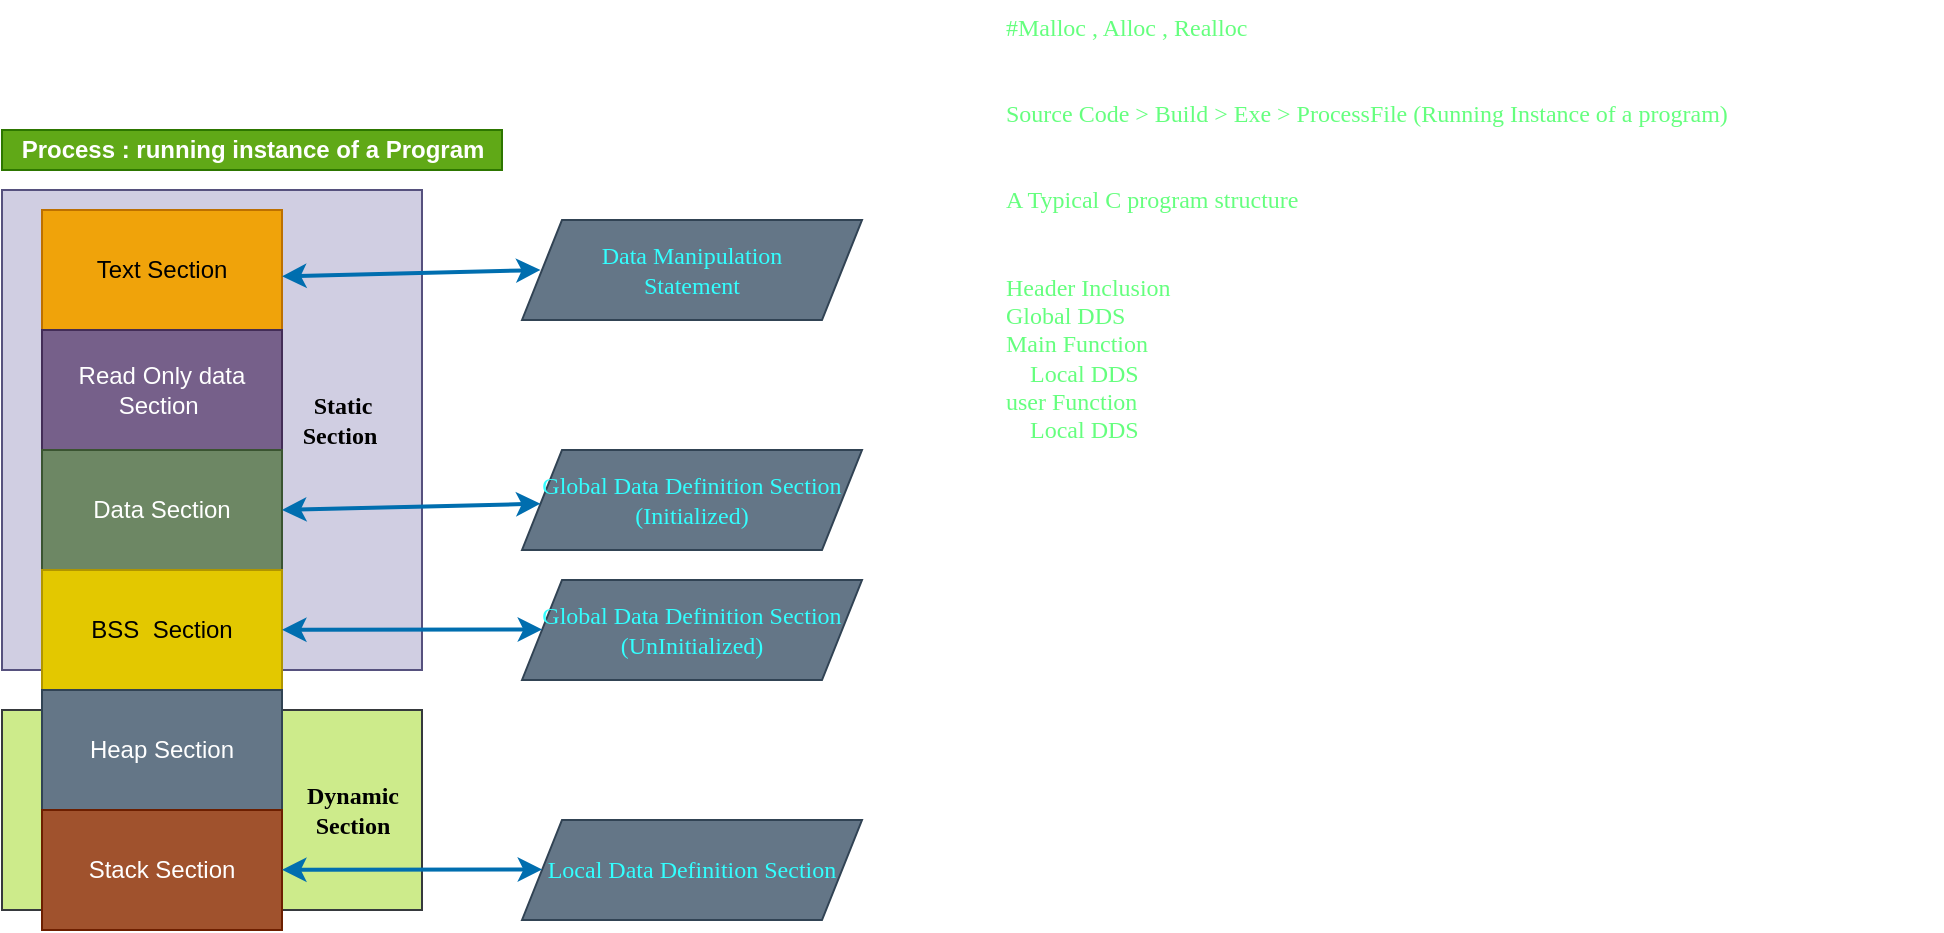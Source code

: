 <mxfile>
    <diagram id="V4fCB7lsNPCElXHKFE8K" name="Page-1">
        <mxGraphModel dx="1164" dy="594" grid="1" gridSize="10" guides="1" tooltips="1" connect="1" arrows="1" fold="1" page="1" pageScale="1" pageWidth="850" pageHeight="1100" math="0" shadow="0">
            <root>
                <mxCell id="0"/>
                <mxCell id="1" parent="0"/>
                <mxCell id="12" value="" style="rounded=0;whiteSpace=wrap;html=1;fontFamily=Verdana;fillColor=#cdeb8b;strokeColor=#36393d;" vertex="1" parent="1">
                    <mxGeometry x="20" y="360" width="210" height="100" as="geometry"/>
                </mxCell>
                <mxCell id="11" value="" style="rounded=0;whiteSpace=wrap;html=1;fontFamily=Verdana;fillColor=#d0cee2;strokeColor=#56517e;" vertex="1" parent="1">
                    <mxGeometry x="20" y="100" width="210" height="240" as="geometry"/>
                </mxCell>
                <mxCell id="2" value="Text Section" style="rounded=0;whiteSpace=wrap;html=1;fillColor=#f0a30a;fontColor=#000000;strokeColor=#BD7000;" vertex="1" parent="1">
                    <mxGeometry x="40" y="110" width="120" height="60" as="geometry"/>
                </mxCell>
                <mxCell id="3" value="Read Only data Section&amp;nbsp;" style="rounded=0;whiteSpace=wrap;html=1;fillColor=#76608a;fontColor=#ffffff;strokeColor=#432D57;" vertex="1" parent="1">
                    <mxGeometry x="40" y="170" width="120" height="60" as="geometry"/>
                </mxCell>
                <mxCell id="4" value="Data Section&lt;br&gt;" style="rounded=0;whiteSpace=wrap;html=1;fillColor=#6d8764;fontColor=#ffffff;strokeColor=#3A5431;" vertex="1" parent="1">
                    <mxGeometry x="40" y="230" width="120" height="60" as="geometry"/>
                </mxCell>
                <mxCell id="5" value="BSS&amp;nbsp;&amp;nbsp;Section" style="rounded=0;whiteSpace=wrap;html=1;fillColor=#e3c800;fontColor=#000000;strokeColor=#B09500;" vertex="1" parent="1">
                    <mxGeometry x="40" y="290" width="120" height="60" as="geometry"/>
                </mxCell>
                <mxCell id="6" value="Heap&amp;nbsp;Section" style="rounded=0;whiteSpace=wrap;html=1;fillColor=#647687;strokeColor=#314354;fontColor=#ffffff;" vertex="1" parent="1">
                    <mxGeometry x="40" y="350" width="120" height="60" as="geometry"/>
                </mxCell>
                <mxCell id="7" value="Stack Section" style="rounded=0;whiteSpace=wrap;html=1;fillColor=#a0522d;fontColor=#ffffff;strokeColor=#6D1F00;" vertex="1" parent="1">
                    <mxGeometry x="40" y="410" width="120" height="60" as="geometry"/>
                </mxCell>
                <mxCell id="8" value="&lt;b&gt;Process : running instance of a Program&lt;/b&gt;" style="text;html=1;resizable=0;autosize=1;align=center;verticalAlign=middle;points=[];fillColor=#60a917;strokeColor=#2D7600;rounded=0;fontColor=#ffffff;" vertex="1" parent="1">
                    <mxGeometry x="20" y="70" width="250" height="20" as="geometry"/>
                </mxCell>
                <mxCell id="9" value="#Malloc , Alloc , Realloc&#10;&#10;&#10;Source Code &amp;gt; Build &amp;gt; Exe &amp;gt; ProcessFile (Running Instance of a program)&#10;&#10;&#10;A Typical C program structure&amp;nbsp;&#10;&#10;&#10;Header Inclusion&#10;Global DDS&amp;nbsp;&#10;Main Function&amp;nbsp;&#10;&amp;nbsp; &amp;nbsp; Local DDS&amp;nbsp;&#10;user Function&#10;&amp;nbsp; &amp;nbsp; Local DDS" style="text;whiteSpace=wrap;html=1;fontFamily=Verdana;fontStyle=0;textOpacity=60;fontColor=#00FF2A;" vertex="1" parent="1">
                    <mxGeometry x="520" y="5" width="470" height="230" as="geometry"/>
                </mxCell>
                <mxCell id="13" value="&lt;font color=&quot;#000000&quot;&gt;&lt;b&gt;Static &lt;br&gt;Section&amp;nbsp;&lt;/b&gt;&lt;/font&gt;" style="text;html=1;resizable=0;autosize=1;align=center;verticalAlign=middle;points=[];fillColor=none;strokeColor=none;rounded=0;fontFamily=Verdana;fontColor=#00FF2A;" vertex="1" parent="1">
                    <mxGeometry x="155" y="200" width="70" height="30" as="geometry"/>
                </mxCell>
                <mxCell id="14" value="Dynamic&lt;br&gt;Section" style="text;html=1;resizable=0;autosize=1;align=center;verticalAlign=middle;points=[];fillColor=none;strokeColor=none;rounded=0;fontFamily=Verdana;fontColor=#000000;fontStyle=1" vertex="1" parent="1">
                    <mxGeometry x="160" y="395" width="70" height="30" as="geometry"/>
                </mxCell>
                <mxCell id="15" value="&lt;font color=&quot;#33ffff&quot;&gt;Global Data Definition Section (Initialized)&lt;/font&gt;" style="shape=parallelogram;perimeter=parallelogramPerimeter;whiteSpace=wrap;html=1;fixedSize=1;fontFamily=Verdana;fontColor=#ffffff;fillColor=#647687;strokeColor=#314354;" vertex="1" parent="1">
                    <mxGeometry x="280" y="230" width="170" height="50" as="geometry"/>
                </mxCell>
                <mxCell id="16" value="&lt;font color=&quot;#33ffff&quot;&gt;Global Data Definition Section (UnInitialized)&lt;/font&gt;" style="shape=parallelogram;perimeter=parallelogramPerimeter;whiteSpace=wrap;html=1;fixedSize=1;fontFamily=Verdana;fontColor=#ffffff;fillColor=#647687;strokeColor=#314354;" vertex="1" parent="1">
                    <mxGeometry x="280" y="295" width="170" height="50" as="geometry"/>
                </mxCell>
                <mxCell id="19" value="" style="endArrow=classic;startArrow=classic;html=1;fontFamily=Verdana;fontColor=#FF0000;fillColor=#1ba1e2;strokeColor=#006EAF;strokeWidth=2;exitX=1;exitY=0.5;exitDx=0;exitDy=0;" edge="1" parent="1" source="4" target="15">
                    <mxGeometry width="50" height="50" relative="1" as="geometry">
                        <mxPoint x="180" y="259.5" as="sourcePoint"/>
                        <mxPoint x="245" y="259.5" as="targetPoint"/>
                    </mxGeometry>
                </mxCell>
                <mxCell id="21" value="" style="endArrow=classic;startArrow=classic;html=1;fontFamily=Verdana;fontColor=#FF0000;fillColor=#1ba1e2;strokeColor=#006EAF;strokeWidth=2;" edge="1" parent="1" source="5">
                    <mxGeometry width="50" height="50" relative="1" as="geometry">
                        <mxPoint x="200" y="319.5" as="sourcePoint"/>
                        <mxPoint x="290.091" y="319.773" as="targetPoint"/>
                    </mxGeometry>
                </mxCell>
                <mxCell id="22" value="&lt;font color=&quot;#33ffff&quot;&gt;Local Data Definition Section&lt;/font&gt;" style="shape=parallelogram;perimeter=parallelogramPerimeter;whiteSpace=wrap;html=1;fixedSize=1;fontFamily=Verdana;fontColor=#ffffff;fillColor=#647687;strokeColor=#314354;" vertex="1" parent="1">
                    <mxGeometry x="280" y="415" width="170" height="50" as="geometry"/>
                </mxCell>
                <mxCell id="23" value="" style="endArrow=classic;startArrow=classic;html=1;fontFamily=Verdana;fontColor=#FF0000;fillColor=#1ba1e2;strokeColor=#006EAF;strokeWidth=2;" edge="1" parent="1" source="7">
                    <mxGeometry width="50" height="50" relative="1" as="geometry">
                        <mxPoint x="200.0" y="439.5" as="sourcePoint"/>
                        <mxPoint x="290.091" y="439.773" as="targetPoint"/>
                    </mxGeometry>
                </mxCell>
                <mxCell id="25" value="&lt;font color=&quot;#33ffff&quot;&gt;Data Manipulation&lt;br&gt;Statement&lt;br&gt;&lt;/font&gt;" style="shape=parallelogram;perimeter=parallelogramPerimeter;whiteSpace=wrap;html=1;fixedSize=1;fontFamily=Verdana;fontColor=#ffffff;fillColor=#647687;strokeColor=#314354;" vertex="1" parent="1">
                    <mxGeometry x="280" y="115" width="170" height="50" as="geometry"/>
                </mxCell>
                <mxCell id="26" value="" style="endArrow=classic;startArrow=classic;html=1;fontFamily=Verdana;fontColor=#FF0000;fillColor=#1ba1e2;strokeColor=#006EAF;strokeWidth=2;exitX=1;exitY=0.5;exitDx=0;exitDy=0;" edge="1" parent="1">
                    <mxGeometry width="50" height="50" relative="1" as="geometry">
                        <mxPoint x="160" y="143.15" as="sourcePoint"/>
                        <mxPoint x="289.261" y="139.997" as="targetPoint"/>
                    </mxGeometry>
                </mxCell>
            </root>
        </mxGraphModel>
    </diagram>
</mxfile>
